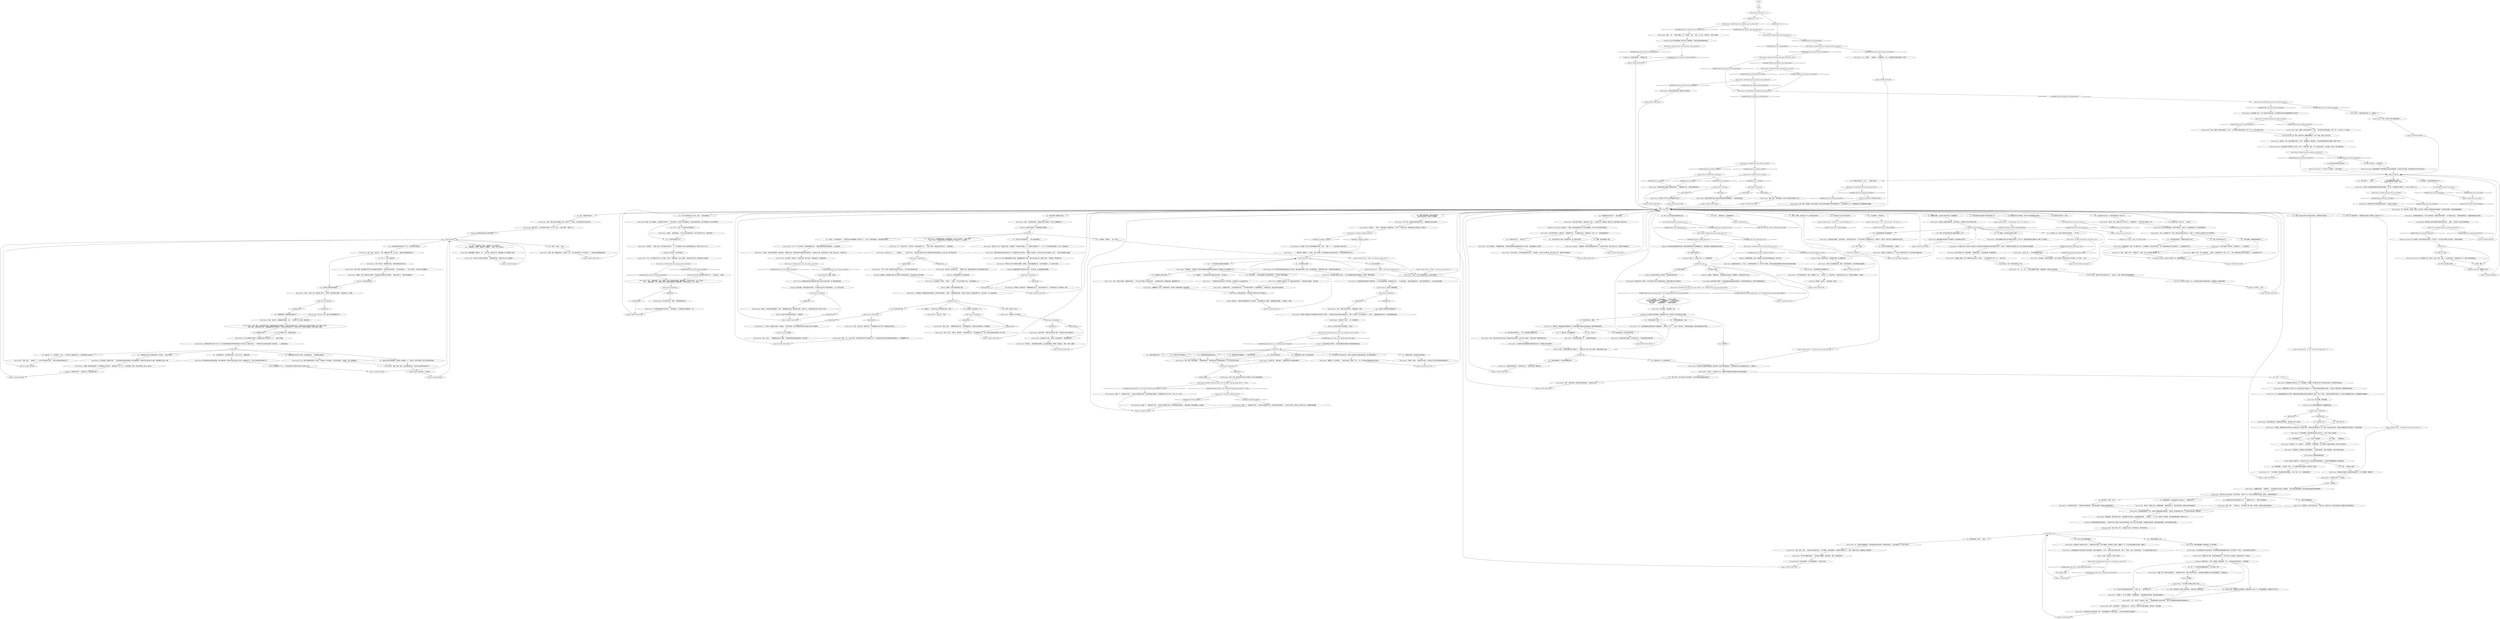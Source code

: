# PLAZA / RENE
# René is in the shade, the forlorn option who's losing at the game.
# ==================================================
digraph G {
	  0 [label="START"];
	  1 [label="input"];
	  2 [label="Inland Empire: 黑云？听起来熟悉地让人不安……"];
	  3 [label="René Arnoux: “曾经是，”他叹息着说道。“不过公社社员也很喜欢它们。称它们是*革命*之花，大革命的铃声……”"];
	  4 [label="René Arnoux: “你知道吗……”他陷入沉默，脸上的笑容也消失不见。“不。它们给我带来了苦难，虚假的希望和失望。*革命分子*玷污了它们。”"];
	  5 [label="Conceptualization: 就像一台机器。"];
	  6 [label="Electrochemistry: 我对这个解释很满意。"];
	  7 [label="You: “我经历过更糟糕的事。”"];
	  8 [label="Endurance: 责任，奖章，荣誉，命令——我喜欢这个家伙。他不是同性恋。我不喜欢同性恋。"];
	  9 [label="You: “他们用可卡因来获得*清晰的愿景*？”"];
	  10 [label="René Arnoux: “没有人。岗亭从上周一开始就没人看守了。”突然间，他显得苍老又疲惫。“没有其他守卫。只有我。”"];
	  11 [label="René Arnoux: IsKimHere()"];
	  12 [label="IsKimHere()", shape=diamond];
	  13 [label="!(IsKimHere())", shape=diamond];
	  14 [label="You: “集装箱堆场有一周都是毫无防备的吗？”"];
	  15 [label="Jump to: [makeitorbreakit]"];
	  16 [label="Jump to: [makeitorbreakit]"];
	  17 [label="Jump to: [RENE MAIN HUB]"];
	  18 [label="Gaston Martin: “你的意思是享乐派弗里塞尔吗？”"];
	  19 [label="René Arnoux: Variable[\"plaza.rene_jeanne_marie_mentioned\"]"];
	  20 [label="Variable[\"plaza.rene_jeanne_marie_mentioned\"]", shape=diamond];
	  21 [label="!(Variable[\"plaza.rene_jeanne_marie_mentioned\"])", shape=diamond];
	  22 [label="René Arnoux: “看见没？你的咀嚼声和抱怨让我难以集中精神。”男人把一个金属球扔向沙地里的一个小木球，差了那么一米。"];
	  23 [label="René Arnoux: Variable[\"plaza.rene_physint_said_throw\"]"];
	  24 [label="Variable[\"plaza.rene_physint_said_throw\"]", shape=diamond];
	  25 [label="!(Variable[\"plaza.rene_physint_said_throw\"])", shape=diamond];
	  26 [label="René Arnoux: “当然，警官。我是雷内，雷内·阿诺克斯，我这位*身体特别健全*的同伴是加斯顿·马丁。我们能帮你什么吗？”穿着制服的男人昂首挺胸地站在你面前。"];
	  27 [label="Jump to: [RENE MAIN HUB]"];
	  28 [label="René Arnoux: “我从纪尧姆国王的南方伊卡里亚行动归来时，正好22岁。结果发现我的甜心就躺在这个卑鄙小人的怀抱里……”"];
	  29 [label="Gaston Martin: “你就像一团黑云，吸干了周围所有生灵的欢乐，而且你……”他飞快地瞥了你一眼。“你……*伤害*了她。”"];
	  30 [label="René Arnoux: Variable[\"plaza.rene_altgreet_boule_unfinished\"]"];
	  31 [label="Variable[\"plaza.rene_altgreet_boule_unfinished\"]", shape=diamond];
	  32 [label="!(Variable[\"plaza.rene_altgreet_boule_unfinished\"])", shape=diamond];
	  33 [label="You: “我非常抱歉。这是我能找到最好的了。”"];
	  34 [label="René Arnoux: “*尝试*和成就一样有价值。在这种情况下——几乎就是没有。”"];
	  35 [label="René Arnoux: “*安静！*”他大声呵斥加斯顿，然后转向你：“既然你这么说，我就*象征性地*接受你友好的姿态吧。”经过精心的计算，他两口咬掉半个三明治，然后点点头。“瑞瓦肖万岁。”"];
	  36 [label="Jump to: [RENE MAIN HUB]"];
	  37 [label="Volition: 没有任何人，或者任何东西能改变这个男人的想法——他还是像从前一样死板，还穿着那套古董制服——这是他的一个象征。"];
	  38 [label="Composure: 橙色的太阳里有一颗小蓝星。下面写着*英勇*的字样。"];
	  39 [label="You: “等一下，这是一个*保皇派*的军事传统吗？”"];
	  40 [label="Jump to: [RENE MAIN HUB]"];
	  41 [label="Jump to: [RENE MAIN HUB]"];
	  42 [label="René Arnoux: “我即不赞成这种*滥用*权利的行为，也不赞成你的劳力*再分配*。”他板着一张脸说道。“这不是*我*为之战斗的瑞瓦肖。给你……”他把三明治递给了加斯顿。"];
	  43 [label="Gaston Martin: “挺有意思的，警官。”他发出一阵尖锐的笑声。“我觉得特别好笑。”"];
	  44 [label="Electrochemistry: 想象一下——最纯净的可卡因……肯定会让你感觉像个国王。倒不是说你能负担得起……不过你可以多磕一点思必得。那样也可以的。它能帮你保持清醒。"];
	  45 [label="Composure: 他的声音里……是有一丝骄傲吗？隐藏地很深，不过——甚至连他自己都不知道——它就在那里。"];
	  46 [label="Gaston Martin: “已经忘记了，警官。”"];
	  47 [label="Jump to: [René Arnoux: \"\"Yes...\" The man nods. \"The terrain...\"]"];
	  48 [label="Jump to: [RENE MAIN HUB]"];
	  49 [label="Untitled hub"];
	  50 [label="You: “因为勇敢？”"];
	  51 [label="PREHUB RENKU"];
	  52 [label="Gaston Martin: “雷内，你跟这个世界完全格格不入。拜托……我们试着去享受这场游戏，好吗？”另一个人还在吃他的三明治。"];
	  53 [label="Interfacing: 这个游戏的目标会不会是把金属球扔出去，让它落在小木球旁边？"];
	  54 [label="Empathy: 他觉得必须找些为自己辩护的理由。"];
	  55 [label="You: “明白了，谢谢。”（总结。）"];
	  56 [label="René Arnoux: “瑞瓦肖第91期集市，在市郊举办的。”他的目光转向大海。“为了纪念*狮子王*纪尧姆的命名日，这里举办了一场游行。骑兵们在这个荣耀的地方列队行军。”"];
	  57 [label="René Arnoux: 他点点头。"];
	  58 [label="Jump to: [RENE MAIN HUB]"];
	  59 [label="You: “听着，伙计们，在这种悲惨的时刻，我们都是兄弟。让我们一同分享吧。”（拿出三明治。）\n“听着，伙计们，在这种悲惨的时刻，我们都是兄弟。让我们四个人一同分享吧。”"];
	  60 [label="You: “让我们——真正的瑞瓦肖人——象征性地分享这顿餐食吧。瑞瓦肖万岁！”（把半个三明治递给雷内，然后吃掉你自己那半。）"];
	  61 [label="You: 等等，什么队伍？"];
	  62 [label="You: 是什么让这个老兵能如此骄傲地站立着？"];
	  63 [label="You: Variable[\"plaza.rene_medals_perc_wc\"]"];
	  64 [label="Variable[\"plaza.rene_medals_perc_wc\"]", shape=diamond];
	  65 [label="!(Variable[\"plaza.rene_medals_perc_wc\"])", shape=diamond];
	  66 [label="René Arnoux: “菲利普三世甚至是在可卡因的帮助下降生到这个世界的——宫廷医生在他母亲分娩的时候给她打了一剂药。众所周知，在可卡因的帮助下——当然了，只能是最纯净的可卡因——他才能连通至高领域……”"];
	  67 [label="Electrochemistry: 想象一下——最纯净的可卡因……肯定会让你感觉像个国王。倒不是说你能负担得起……那思必得呢？思必得很便宜。而且很好。"];
	  68 [label="René Arnoux: IsKimHere()"];
	  69 [label="IsKimHere()", shape=diamond];
	  70 [label="!(IsKimHere())", shape=diamond];
	  71 [label="You: 查看太阳勋章。"];
	  72 [label="Reaction Speed: 她？肯定是相片你的那个女人——珍妮·玛丽——又是她。"];
	  73 [label="Half Light: 他很害怕，如果他那位*固执己见*的同伴可以畅所欲言的话，不知道会发生什么样的事情。"];
	  74 [label="René Arnoux: IsKimHere()"];
	  75 [label="IsKimHere()", shape=diamond];
	  76 [label="!(IsKimHere())", shape=diamond];
	  77 [label="René Arnoux: “好吧。活下去，不断学习，继续前进。”老兵赞同地点点头。“这件事就到此为止。现在，我这位老兵能为你做些什么呢，警官？”"];
	  78 [label="Kim Kitsuragi: “我也不觉得。”警督已经厌倦了整个情况。“我想任何人都不会觉得好笑。”"];
	  79 [label="Jump to: [Untitled hub (03)]"];
	  80 [label="Jump to: [RENE MAIN HUB]"];
	  81 [label="René Arnoux: “*神明啊*，”他一边小声嘟囔，一边慢慢摇摇头。“你和加斯顿肯定是亲戚。他的血液也是黄色的。”"];
	  82 [label="Rhetoric: 哇哦，*男性之爱*？有这个词的吗？"];
	  83 [label="You: “等一下，你为什么要休假？”"];
	  84 [label="You: “那天晚上是谁在值你的班呢？”"];
	  85 [label="You: “雷内应该*出租*他的服务，投资利润，稍微雇几个人，扩展业务，然后不断复制。拿死工资是没有出路的。”"];
	  86 [label="Hand/Eye Coordination: 他先检查了一下武器，然后举起枪瞄准大海，动作迅速而精准。这个男人非常*熟悉*这种枪械。"];
	  87 [label="You: “抱歉，我不能透露这个信息。”"];
	  88 [label="Jump to: [RENE MAIN HUB]"];
	  89 [label="René Arnoux: “在那里，我已经尽我所能了。生活费是我自己*挣来*的。”他看向岗亭，叹了口气。“不过你说得对，警官，没有中间地带。要么生，要么死。”"];
	  90 [label="You: “所以不管你在不在，其实都无所谓咯？”"];
	  91 [label="Kim Kitsuragi: “铃兰还没有开花，不是吗，”警督快速地发问到。"];
	  92 [label="René Arnoux: Variable[\"plaza.gaston_talked_to_gaston\"]"];
	  93 [label="Variable[\"plaza.gaston_talked_to_gaston\"]", shape=diamond];
	  94 [label="!(Variable[\"plaza.gaston_talked_to_gaston\"])", shape=diamond];
	  95 [label="You: “好吧，谢谢。”"];
	  96 [label="René Arnoux: “那是我一生中最快乐的一天。”这是一种实事求是的口吻，完全没有留下质疑的余地。"];
	  97 [label="René Arnoux: Variable[\"plaza.rene_left_without_throwing\"]"];
	  98 [label="Variable[\"plaza.rene_left_without_throwing\"]", shape=diamond];
	  99 [label="!(Variable[\"plaza.rene_left_without_throwing\"])", shape=diamond];
	  100 [label="René Arnoux: Variable[\"auto.is_snowing\"]"];
	  101 [label="Variable[\"auto.is_snowing\"]", shape=diamond];
	  102 [label="!(Variable[\"auto.is_snowing\"])", shape=diamond];
	  103 [label="Gaston Martin: “现在，没必要再生气了，雷内。我肯定这位警官已经尽力了。再说了，又不是说马丁内斯有专门的*大球*零售店。”"];
	  104 [label="You: “你比任何人都应该得到它。”（把三明治递给雷内。）"];
	  105 [label="Untitled hub"];
	  106 [label="René Arnoux: “情况就是这样，对吧？”男人慢慢点点头，大口喘着粗气，接过你手中的球。“好吧。我猜你是想纠正自己的流氓行为……就当我原谅你了吧。”"];
	  107 [label="Gaston Martin: 男人疑惑地看着自己的同伴，接着眼睛突然亮了起来，他把三明治装进口袋，咯咯笑了起来。“非常感谢，阿诺克斯上尉！”"];
	  108 [label="You: “吡嚯浣酮能帮我连接至高领域……”"];
	  109 [label="Jump to: [Untitled hub (02)]"];
	  110 [label="You: “所以发生了什么？”"];
	  111 [label="Jump to: [René Arnoux: \"\"It was on the first months of the...\"]"];
	  112 [label="René Arnoux: Variable[\"plaza.rene_rhet_is_manloving_a_real_word\"]"];
	  113 [label="Variable[\"plaza.rene_rhet_is_manloving_a_real_word\"]", shape=diamond];
	  114 [label="!(Variable[\"plaza.rene_rhet_is_manloving_a_real_word\"])", shape=diamond];
	  115 [label="Gaston Martin: “你看，警官，”他的同伴插了进来。“集装箱堆场其实并不需要守卫。在雷内之前也没有过守卫。克莱尔先生专门为他造了那座岗亭。基本上就是个*装饰*。”\n“你看，警官，”他的同伴插了进来。“集装箱堆场其实并不需要守卫。在雷内之前也没有过守卫。克莱尔先生专门为他造了那座岗亭。基本上就是个*装饰*。”"];
	  116 [label="René Arnoux: “够了，”他激烈地插了一嘴。“加斯顿，我可以*详细的*跟你重温一遍那些事情，不过现在还有外人。所以，警官们……？”\n“够了，”他激烈地插了一嘴。“加斯顿，我可以*详细的*跟你重温一遍那些事情，不过现在还有外人。所以，警官们……？”"];
	  117 [label="You: “雷内……我得回到过去。你能帮帮我吗？”"];
	  118 [label="Jump to: [IsKimHere()]"];
	  119 [label="You: “挺让人印象深刻的。就是有了雷内这种人，瑞瓦肖才能一度变得强大。”"];
	  120 [label="René Arnoux: “这里没什么需要你*理解*的，”他厉声说道。“你调查的又不是*她*的死亡案件。”"];
	  121 [label="J-M HUB Reners Kaupers"];
	  122 [label="You: “你们俩的那张相片是在哪里照的？”"];
	  123 [label="René Arnoux: “我……呃……我……”他低头看着脚下的靴子，嘴唇蠕动着，但是听不见任何话语。"];
	  124 [label="René Arnoux: IsEvening()"];
	  125 [label="IsEvening()", shape=diamond];
	  126 [label="!(IsEvening())", shape=diamond];
	  127 [label="Gaston Martin: “是的，雷内，没错……”快乐的男人温顺地点点头。“男人更强壮，姑娘们更漂亮，大家都是*法西斯分子*——神啦，如果可以的话，请把那些日子带回来吧！”"];
	  128 [label="Gaston Martin: “别再提这件事了。过去的事就已经过去了。”现在他的声音里多了一丝疲惫的味道——这种豪言壮语，他之前已经听过很多遍。"];
	  129 [label="You: “这种责任偶尔也需要鼓励一下。我有时候也需要……”"];
	  130 [label="Gaston Martin: “拜托，警官！别再怂恿他了！”他快速转向雷内。“别再给我们讲可卡因的童话故事了。RCM对这些完全没兴趣。”"];
	  131 [label="René Arnoux: “希望它会让你这个死肥猪心跳骤停，加斯顿。”他的话语缓慢而从容。“这并不意味着什么。什么也没有*改变*。”"];
	  132 [label="René Arnoux: “所有*这一切*……”——他指向你——“……都太不专业了。让我觉得公民武装不过是一群组织混乱的地痞流氓和小丑。再说一遍：我*不喜欢*这样。”"];
	  133 [label="You: “拜托，我只是开个玩笑。”"];
	  134 [label="Jump to: [RENE MAIN HUB]"];
	  135 [label="You: “粉碎的膝盖……有点意思。事实上，这个话题能不能之后再继续，我先问你几个问题？”"];
	  136 [label="Endurance: 他的心脏有问题。"];
	  137 [label="You: “你说*找到*是什么意思？这是我的步枪，我一直带在身边的。”"];
	  138 [label="René Arnoux: “也许城市的偏远地区已经开花了。”老兵耸耸肩。“不过我觉得至少还要再等一个月。”"];
	  139 [label="René Arnoux: “*你*不配叫他的名字，懦夫！尽管他是个小丑……”他补充了一句，然后转向你。“但他也是*我们*的小丑。只有我们才能嘲笑——和哀悼。”"];
	  140 [label="René Arnoux: “那是瑞瓦肖大革命的头几个月。动乱像野火一般蔓延。掠夺者已经占领了科戎的大部分地区，变得*特别*野心勃勃。”"];
	  141 [label="René Arnoux: “当我醒来的时候，一切都结束了，”他没有理会自己的同伴，继续说道。“只剩下我和无颚德里桑特，就在我身边血淋淋的泥地里咕噜直响。”"];
	  142 [label="Physical Instrument: 不，你可以的！球在那里——你加入游戏了！"];
	  143 [label="René Arnoux: “我是个老年人，反正每天晚上也睡不了几个小时，而且……我手头很紧，”他轻叹一声。"];
	  144 [label="René Arnoux: “是的，是的。就像我说过的，”他又提了一遍，“*反正*我也睡不着，所以不妨留心一下。这样能让我保持敏锐的直觉。”"];
	  145 [label="You: “好吧，我们还是说回不那么敏感的话题吧，好吗？”"];
	  146 [label="René Arnoux: IsEvening()"];
	  147 [label="IsEvening()", shape=diamond];
	  148 [label="!(IsEvening())", shape=diamond];
	  149 [label="Jump to: [RENE MAIN HUB]"];
	  150 [label="Perception (Hearing): 他自己小声嘀咕了几句。就像是某种诅咒。"];
	  151 [label="René Arnoux: Variable[\"plaza.rene_endurance_heart_problems\"]"];
	  152 [label="Variable[\"plaza.rene_endurance_heart_problems\"]", shape=diamond];
	  153 [label="!(Variable[\"plaza.rene_endurance_heart_problems\"])", shape=diamond];
	  154 [label="Composure: 根据你的观察，这是一位拒绝放下过去和他的旧制服的老兵。这并不罕见。"];
	  155 [label="You: 他有多少枚奖章？"];
	  156 [label="You: “在我看来，一个领导者应该优先照顾自己的*臣民*，而不是自己。”"];
	  157 [label="You: “我不确定自己是怎么想的。”"];
	  158 [label="René Arnoux: “一个国家的强大程度*取决于*它的领导者。这也就是为什么会如此疯狂的去……”"];
	  159 [label="You: “感谢你的澄清。现在我还有些其他问题。”"];
	  160 [label="René Arnoux: “不——我们是最后阻止那些婴孩杀手和强暴犯的人，我告诉你，孩子……”他对上了你的目光。“如果没有皇家骑兵，瑞瓦肖可能根本站不住脚。”"];
	  161 [label="Rhetoric: 他完全不觉得你表现的很出色——他很失望。"];
	  162 [label="Kim Kitsuragi: “现在，先生们……”警督随意地对男人们说道。“如果我的搭档没有其他问题的话，我们该走了。”"];
	  163 [label="Gaston Martin: “警官，”另一个人插了进来。“我们就不要在这件讨厌的事情上分心了。我知道你希望从老雷内或者我这里得到些什么。不如就聊聊那个吧。”"];
	  164 [label="Kim Kitsuragi: “紫色天鹅绒长袍，”警督若有所思地说道。“那可算不上是什么*伪装*。”"];
	  165 [label="Volition: 抓住这个故事不放——在这类*复述*之后，老兵会变得多愁善感起来——这样说不定就能捕捉到什么有用的信息。"];
	  166 [label="Drama: 他在撒谎。"];
	  167 [label="René Arnoux: “这不是慈善。对我来说不是……”老兵的脸因为痛苦而变得扭曲。他似乎很想争辩，但却找不到合适的话语。最后，他的眼睛亮了起来，说道："];
	  168 [label="René Arnoux: “你看，警官……”他停顿了一下，似乎并不知道该怎么回复。“现在可以结束岗亭的话题了吗？”"];
	  169 [label="Composure: 他有些地方变了。不知道怎么的，他变得更加平静了。"];
	  170 [label="Gaston Martin: “这位*谦逊的老爷*没告诉你的是：在骑兵团发现他和德里桑特的时候，他已经爬行了7公里以上。那已经是两天之后的事了。”"];
	  171 [label="René Arnoux: “因为我在战斗最激烈的时候履行了我的职责，因为敢于直面我的死亡，而加斯顿这种人就只会藏在灌木丛里，大小便失禁……”"];
	  172 [label="Physical Instrument: 这些充满男子气概的男人在玩*球*。这是一个*球类*游戏。抓起一个球，然后玩它就对了。别问问题。先出手，永远不要问问题。"];
	  173 [label="René Arnoux: “忘记那些时光就意味着那些错误是毫无意义的。所有那些人都白白牺牲了。”"];
	  174 [label="René Arnoux: 他面容僵硬，表情冷淡。“她……谁也不是。这跟你没关系，我拒绝跟RCM讨论我的私人问题。”"];
	  175 [label="Gaston Martin: “那位女士叫珍妮-玛丽·博利厄。”加斯顿柔声说道。“她肯定不是什么无关紧要的人。”"];
	  176 [label="Jump to: [J-M HUB Reners Kaupers]"];
	  177 [label="Jump to: [PREHUB RENKU]"];
	  178 [label="René Arnoux: Variable[\"plaza.reneandgaston_greeting_done\"]"];
	  179 [label="Variable[\"plaza.reneandgaston_greeting_done\"]", shape=diamond];
	  180 [label="!(Variable[\"plaza.reneandgaston_greeting_done\"])", shape=diamond];
	  181 [label="You: 抓起球，让他们好好看看该怎么玩！"];
	  182 [label="You: Variable[\"plaza.rene_be_the_ball\"]"];
	  183 [label="Variable[\"plaza.rene_be_the_ball\"]", shape=diamond];
	  184 [label="!(Variable[\"plaza.rene_be_the_ball\"])", shape=diamond];
	  185 [label="Gaston Martin: “看见没，雷内，我告诉过你，他是个好人。”他咯咯地笑了。“你应该对别人更有信心一些。”"];
	  186 [label="Gaston Martin: 看着你和雷内因为他精湛的厨艺强化了彼此之间的兄弟情，老人看起来很是沮丧。"];
	  187 [label="Physical Instrument: 什么队伍重要吗？挑一支队伍，任意一支队伍，蓝队——你让他们失望了！赶紧给我认真一点，把那个该死的球扔出去！"];
	  188 [label="René Arnoux: Variable[\"tc.filippian_cocaine\"]"];
	  189 [label="Variable[\"tc.filippian_cocaine\"]", shape=diamond];
	  190 [label="!(Variable[\"tc.filippian_cocaine\"])", shape=diamond];
	  191 [label="Composure: 他似乎有些焦虑，正试图控制自己的情绪。"];
	  192 [label="Untitled hub"];
	  193 [label="Kim Kitsuragi: “不。不是的。他说得完全没错。”他摇摇头。“我不喜欢这样，我可以很确信地说你们分局绝对*没有人*会赞同的。”"];
	  194 [label="René Arnoux: IsKimHere()"];
	  195 [label="IsKimHere()", shape=diamond];
	  196 [label="!(IsKimHere())", shape=diamond];
	  197 [label="René Arnoux: IsKimHere()"];
	  198 [label="IsKimHere()", shape=diamond];
	  199 [label="!(IsKimHere())", shape=diamond];
	  200 [label="Jump to: [RENE MAIN HUB]"];
	  201 [label="You: “雷内只有一个人。我们需要一个计划——让所有老年人重回就业市场，让大家保持积极上进的状态。”"];
	  202 [label="René Arnoux: 老兵的脸因为痛苦而变得扭曲。他似乎很想争辩，但却找不到合适的话语。最后，他的嘴唇动了动：“现在可以结束岗亭的话题了吗？”"];
	  203 [label="René Arnoux: “这支已经不能用了。栓簧不见了，机械装置卡死了。不过还是那么漂亮，”他递回步枪，补充了一句。“你是在哪里找到的？”"];
	  204 [label="Empathy: 这个话题让老兵有些抵触。在他服役的日子里，肯定有过不少这样有争议的小插曲。"];
	  205 [label="Gaston Martin: “也许，也许吧，不过要记住，警官……”他指着雷内胸口的太阳形奖章。“他们可不会随意把这玩意颁给任何服役过的人。”"];
	  206 [label="Gaston Martin: “哦不，你必须挨枪子。”他急切地点点头。“反反复复。而且你的手也要沾满鲜血。真的非常、*非常*血腥。”"];
	  207 [label="You: 最好先观察一下他们。\n在你做任何事之前，先观察一下他们。"];
	  208 [label="René Arnoux: “小心，加斯顿……”他指着你。“白痴警探来了。怎么，还想把更多东西扔进海里吗，警官？”"];
	  209 [label="Jump to: [RENE MAIN HUB]"];
	  210 [label="Jump to: [RENE MAIN HUB]"];
	  211 [label="René Arnoux: “就是为了这个吗？”他接过三明治。“加斯顿是一个爱哭鼻子的卑鄙小人——我这辈子再清楚不过了——不过一个RCM警官居然会欺负一个老人？抢他的饭吃？！”"];
	  212 [label="You: 我来，教练！"];
	  213 [label="You: “一个真正的国王该如何统治他的国家？”"];
	  214 [label="René Arnoux: “如果更多人意识到这一点，瑞瓦肖就会变得不同。”他轻轻地揉了揉胸口。“我们还能……”"];
	  215 [label="You: “我也去过至高领域……”"];
	  216 [label="You: “似乎是帝王的不负责任的行为。吸毒人员甚至都不应该操纵重型机械，更不用提统治国家了。”"];
	  217 [label="You: “听起来你很谦虚，雷内。”"];
	  218 [label="You: 你为什么对我这么刻薄？"];
	  219 [label="Kim Kitsuragi: “欺负老人，你还真是干得漂亮极了，警官，”警督皱着眉头说道。看起来很不耐烦，也很不开心。“他将来肯定会为RCM*美言*几句的。”"];
	  220 [label="Kim Kitsuragi: “你知道吗，他说的没错。”警督朝着雷内点点头。“我们应该保护大家——而不是欺负他们。现在结束这一切吧。”"];
	  221 [label="Kim Kitsuragi: “我们不是，这位警官只是……”警督陷入沉默，想找些话替你抢夺三明治的滑稽行为辩护。"];
	  222 [label="René Arnoux: “这也是菲利普国王吸食可卡因的原因——为了获得清晰的愿景，来帮助他们的工作……可卡因统治期——瑞瓦肖最辉煌的岁月。”他似乎变得更加高大了，内心充满过去的骄傲。"];
	  223 [label="René Arnoux: “我很好，该死！管好你自己的事吧！”突然的爆发让他抓紧了自己的胸口。“这根本不算什么，只要少喝点咖啡就行。”"];
	  224 [label="Rhetoric: 他只是在为国王的习惯找借口，不是吗？"];
	  225 [label="René Arnoux: “因为勇敢，”他突然插了一嘴。"];
	  226 [label="René Arnoux: “弗里塞尔国王认为他可以在一场决定性的战斗中结束这一切。”老骑兵的手指拂过胸前的大奖章。“于是派出了他的堂兄弟，德里桑特来结束动乱。”"];
	  227 [label="You: “真是个花花公子！”"];
	  228 [label="René Arnoux: “别净说些你完全不知道的事，懦夫！”他的后脚跟砰的一声踩在地面上。“*责任*这种东西你永远也理解不了。”"];
	  229 [label="Jump to: [PREHUB RENKU]"];
	  230 [label="René Arnoux: “是的，装卸工会付钱让我晚上守夜。”他低下头。“请注意，这不代表我向任何*政治*效忠。”"];
	  231 [label="René Arnoux: 他看了加斯顿一眼，满脸的憎恶。“我把她夺回来了，但是当我处理一些问题的时候……”"];
	  232 [label="René Arnoux: “不，”老兵尖声大叫。“我不明白，你这到底是想干什么……*幸运*三明治，但是我已经不喜欢它了。”他抱起双臂。"];
	  233 [label="Untitled hub (03)"];
	  234 [label="René Arnoux: “你说吧，我在听。”他听起来不太高兴，因为他对可卡因王权奇迹的赞美诗被打断了。"];
	  235 [label="René Arnoux: “据我所见，RCM的警官……”他开始打量你，然后停了下来。“不过，我不想卷入跟毒品政策有关的辩论。”"];
	  236 [label="Composure: 前面是一个戴皇冠的头，背后是两把交叉的步枪。奖章镶嵌在一块蓝色条纹的三角布上。"];
	  237 [label="Esprit de Corps: 没有灵魂。"];
	  238 [label="You: “我通过喝酒前往天堂……”"];
	  239 [label="René Arnoux: “我觉得你没那么胆量。”他冷漠地点点头。“而且我总是能分辨出来的。”"];
	  240 [label="René Arnoux: “好吧，”他厉声说道，显然因为被打断有些恼火。“那你有什么事？”"];
	  241 [label="You: “雷内，我们说过你是怎么拿到这些奖章的，我想把整个故事听完。”"];
	  242 [label="You: “雷内，关于奖章的故事——德里桑特的马踩碎了你的膝盖，然后发生了什么？”"];
	  243 [label="Encyclopedia: 没有。"];
	  244 [label="You: “在凶杀案当晚你肯定看见了*什么*。你的岗亭正对着后院。”"];
	  245 [label="René Arnoux: “是的。”他点点头，犹豫着要不要继续。“这个……其实算不上什么问题。我的意思是……”"];
	  246 [label="You: “这种依赖只会让男人变得更加软弱。非生即死——没有中间地带。”"];
	  247 [label="You: “在那边的地下室。”（指向书店。）"];
	  248 [label="You: “确实挺聪明的。”"];
	  249 [label="René Arnoux: “然后他的马，被噪音和火药的味道逼疯了，一脚踩在我的腿上，踩碎了我的膝盖。”他拍了拍右边的大腿。"];
	  250 [label="You: “我不打扰你了……”[离开。]"];
	  251 [label="René Arnoux: “雪的纯净总是让我想到人类纯洁的灵魂……”他看着漫天飞雪。“如果他充满信念的话。”"];
	  252 [label="Gaston Martin: “那些日子和记忆都已经过去了。”他点点头，带着一种类似怜悯的神情看着雷内。"];
	  253 [label="René Arnoux: “我们还在等待被你沉入海底的*大球*替代品。”"];
	  254 [label="René Arnoux: Variable[\"whirling.kim_mysterious_case\"]"];
	  255 [label="Variable[\"whirling.kim_mysterious_case\"]", shape=diamond];
	  256 [label="!(Variable[\"whirling.kim_mysterious_case\"])", shape=diamond];
	  257 [label="You: “可卡因是怎么回事？”"];
	  258 [label="René Arnoux: “你甚至都不能为自己负责——又怎么能理解统治者肩负的重担呢？”他问到，明显有些恼怒。"];
	  259 [label="Jump to: [René Arnoux: \"\"Right.\" The old man stands tall an...\"]"];
	  260 [label="Kim Kitsuragi: “是的，没错。我们来这里可不是为了调查好几个世纪以前的贩毒案件。”"];
	  261 [label="René Arnoux: “呸！”他的目光凝望着海湾。“那时候有很多这样的故事。还有很多这样的人。真正的瑞瓦肖人，有*骨气*的男人。”"];
	  262 [label="You: “*铃兰*对你来说有什么意义吗，雷内？”（把花拿给他看。）"];
	  263 [label="Rhetoric: 很明显，这些话对他来说意义重大。"];
	  264 [label="You: “那只是*你的*意见。”"];
	  265 [label="René Arnoux: “我很怀疑，”他干巴巴地评论到。“不管怎么说，我抓住了他，然后开始往前爬。直到第59骑兵团发现我们。”"];
	  266 [label="Gaston Martin: “你看，警官，雷内是那种宁死也不承认需要医疗援助或者——但愿不会发生这种事——主动寻求帮助的人。一个男人中的男人。他只会自己*克服困难*。”"];
	  267 [label="Jump to: [makeitorbreakit]"];
	  268 [label="René Arnoux: Variable[\"plaza.rene_failed_medals_wc_once\"]"];
	  269 [label="Variable[\"plaza.rene_failed_medals_wc_once\"]", shape=diamond];
	  270 [label="!(Variable[\"plaza.rene_failed_medals_wc_once\"])", shape=diamond];
	  271 [label="You: “你能跟我说说这支枪吗？”（拿出古董枪。）"];
	  272 [label="René Arnoux: 他点点头。“我能理解。可惜我不知道还能告诉你什么。这种BM是古董。现在已经没人用了。弹药是不可能找到的。”"];
	  273 [label="Empathy: 会不会是……内疚？"];
	  274 [label="You: “你有没有对*公社社员*使用过炮火？”"];
	  275 [label="Jump to: [René Arnoux: \"\"Sadly, no. It was the foreigners w...\"]"];
	  276 [label="You: “我也打算这么说，勇敢。”"];
	  277 [label="Composure: 你感觉到他是故意在轻描淡写——他的所作所为已经超出了他自己的职责范围。超出了任何人的职责范围。它就藏在他的脊梁里，藏在他挺起的胸膛。这份自我价值感并未褪色。"];
	  278 [label="Gaston Martin: “他救了一个*该死*的小王公，傻里傻气地穿着他的天鹅绒和金丝长袍在前线漫步。”"];
	  279 [label="René Arnoux: “所以我抓住*那呆子*，”他带着严厉的表情说道，“然后开始向前爬，直到第59骑兵团来接我们。”"];
	  280 [label="René Arnoux: “他是指挥官，我正好在执行任务。只是做我自己份内的事。没必要给我颁发奖章……”他摇摇头。“13个月后，我获得了‘落日勋章’。因为卓越的服役贡献。根本不值一提。”"];
	  281 [label="You: “你们好像在一个弹坑里玩。”"];
	  282 [label="You: “相片上的你看起来很开心。在微笑。”"];
	  283 [label="René Arnoux: DayCount() == 3"];
	  284 [label="DayCount() == 3", shape=diamond];
	  285 [label="!(DayCount() == 3)", shape=diamond];
	  286 [label="Gaston Martin: “什么？不！”他气喘吁吁，看起来快要哭出来了。“愤怒的老雷内甚至连味觉都没有——这完全就是……”"];
	  287 [label="René Arnoux: Variable[\"plaza.rene_medals_perc_wc\"]"];
	  288 [label="Variable[\"plaza.rene_medals_perc_wc\"]", shape=diamond];
	  289 [label="!(Variable[\"plaza.rene_medals_perc_wc\"])", shape=diamond];
	  290 [label="You: “我在环岛附近看见一座骑马的纪念碑。”\n“我在环岛附近看见了菲利普三世的雕像。”"];
	  291 [label="Gaston Martin: “是这样的……”他笑了，仿佛在重温一段愉悦的回忆。“听命于一个烫吸可卡因，还掏空国库让自己睡在金子上的国王？”"];
	  292 [label="René Arnoux: “孩子，你活的可没我长。随着年龄的增长，一个男人就会了解到什么是真正的权利——否则他就会变成一只懦弱的老鼠，就像加斯顿一样。”"];
	  293 [label="Jump to: [RENE MAIN HUB]"];
	  294 [label="You: “这种事永远不会发生在警官的下巴上。”（指着自己的下巴。）“我的下巴牢固的很。”"];
	  295 [label="You: “等一下，你对雷内的英雄事迹有那么*一点点*骄傲，对吗？”"];
	  296 [label="You: “雷内，我想问，你到底*做了*什么才拿到这些奖章的？”"];
	  297 [label="René Arnoux: “这是一件私事，”他带着尊严说道。“跟你的调查没有任何关系。”"];
	  298 [label="You: “废物回收绝对没有*任何*问题。这也是我的副业。”（骄傲地拿出回收袋。）"];
	  299 [label="Jump to: [makeitorbreakit]"];
	  300 [label="René Arnoux: “这是*贝莱-马格雷*，”他接过步枪，说道。“4.46毫米口径，后膛装填，瑞瓦肖产的。很好的武器，精准又可靠。”"];
	  301 [label="You: “不是因为强暴女性吗，或者……”"];
	  302 [label="René Arnoux: “我很肯定。但是我知道这身制服的名声：你也想知道暗示我是不是通过强暴女人或者杀害婴孩得来的。”"];
	  303 [label="René Arnoux: “我抓起自己的配枪，朝那头野兽的脑袋开了一枪。然后眼前一切都变黑了。”"];
	  304 [label="Gaston Martin: “*阿诺克斯上尉——马之灾祸*。”"];
	  305 [label="Untitled hub (07)"];
	  306 [label="You: 好吧，我可以的——玩球时间到！"];
	  307 [label="You: “享受你们的时光吧，伙计们。”（不要加入游戏。）"];
	  308 [label="René Arnoux: “我希望你直接晕过去，你这个该死的懦夫。就是因为有你这种男人，这个国家才会沉沦。”他昂首挺胸地站着，一脸嫌恶的看着自己的同伴。"];
	  309 [label="Jump to: [René Arnoux: \"\"Unfortunately, I don't.\" He shrugs...\"]"];
	  310 [label="Jump to: [makeitorbreakit]"];
	  311 [label="Jump to: [RENE MAIN HUB]"];
	  312 [label="Jump to: [RENE MAIN HUB]"];
	  313 [label="Untitled hub"];
	  314 [label="You: “强大的领导——不害怕去做那些*必须*要做的事情——这正是这个国家所需要的。”"];
	  315 [label="Inland Empire: ‘至高领域？’当然了——这一切都说得通……"];
	  316 [label="René Arnoux: 他瞥了一眼，皱紧眉头。”我更喜欢它的老名字——伊苏林迪百合。年轻的士官开始服役时，女孩们会送来这些花。把它们戴在帽子上会为你带来好运。”"];
	  317 [label="You: “它们给你带来好运了吗？”"];
	  318 [label="Empathy: 你能感觉到那个愉快的男人退却了。这让他心痛。比他准备承受的还要多。"];
	  319 [label="René Arnoux: “唔……”老人看着你，因为被打断明显有些恼怒。“当然。是的，可以，有问题你就问吧。”"];
	  320 [label="Rhetoric: 马的祸害。"];
	  321 [label="Jump to: [René Arnoux: \"\"For doing my duty in the heat of b...\"]"];
	  322 [label="Savoir Faire: 你可以想象。极度*愚蠢*。"];
	  323 [label="René Arnoux: “有人守在里面的*可能性*，就足够阻止那些不怀好意的个人了……”他努力争辩着。"];
	  324 [label="Kim Kitsuragi: “自从上周一以来，就没人看守集装箱堆场了吗？"];
	  325 [label="Untitled hub"];
	  326 [label="Volition: 他想要争辩，否认——不过他觉得听命于克莱尔先生的自己没有这个权利。"];
	  327 [label="Inland Empire: 他不会变成一个企业家的。"];
	  328 [label="You: “肯定是一场血战吧。”"];
	  329 [label="René Arnoux: “好吧。”老男人昂首挺胸地站着，好奇地打量着你。"];
	  330 [label="René Arnoux: “你吃那么大声干嘛，我都不能集中注意力了！”"];
	  331 [label="You: “我没什么感觉。就算有那么多英雄事迹，看看他现在什么地方？不，玩游戏就是要赢。先照顾好*你*自己吧。”"];
	  332 [label="René Arnoux: 老兵什么也没说，不过，当他的目光快速掠过加斯顿的脸时，还是流露出一副奇怪的神情。"];
	  333 [label="Jump to: [RENE MAIN HUB]"];
	  334 [label="René Arnoux: “好吧。”他接过*大球*。“你试图纠正一个错误。总比*什么都没有*要稍微好一些。”"];
	  335 [label="You: “没错。而且我*真的*试过了。”"];
	  336 [label="You: “不会再有其他选择了。我建议你还是收下它吧。”"];
	  337 [label="Gaston Martin: “不不不，警官！雷内根本不知道自己在说什么。”那个快乐的同伴插了进来。"];
	  338 [label="René Arnoux: “是的，”他不耐烦地说道。“我就站在这里。我看见了。你为什么要跟我说这个？”"];
	  339 [label="René Arnoux: Variable[\"plaza.gaston_perc_cheating\"]"];
	  340 [label="Variable[\"plaza.gaston_perc_cheating\"]", shape=diamond];
	  341 [label="!(Variable[\"plaza.gaston_perc_cheating\"])", shape=diamond];
	  342 [label="Electrochemistry: 古柯碱？可卡因？听起来很像我们的国王。而且——想象一下！——国王会吸什么样的可卡因……"];
	  343 [label="You: “我不知道*任何东西*的……名声。甚至连那场战争都不知道。”"];
	  344 [label="You: “感谢你的故事，雷内！”（总结。）"];
	  345 [label="René Arnoux: “没错。”老兵点点头，攥紧了拳头。“而且我跟你*分享*它是为了你能更好地改变自己……”"];
	  346 [label="Rhetoric: 哇啊……听起来你要让他打开话匣子了——如果你让这个男人开始人生感怀，他绝对会唠叨个没完。"];
	  347 [label="René Arnoux: “我*不会*再跟你讲这些了，”他咬紧牙关嘟囔着，然后转向你。“警官，还有别的事吗？”"];
	  348 [label="You: “现在似乎不是表达意见的好时机。”（靠近一些。）“我不想冒这个险。”"];
	  349 [label="Gaston Martin: “哦，我并不是想暗示那有什么*问题*，”愉快的男人飞快地说道。“我也会这样做的。大家都会。这是个很棒的副业。”"];
	  350 [label="You: “这枚奖章。”（指着他的胸口。）“你是怎么得到的……”\n“*英勇十字勋章*和落日勋章。”（指着他的胸口。）“你是怎么得到的……”\n“*英勇十字勋章*……”（指着他的胸口。）“你是怎么得到的……”\n“落日勋章……”（指着他的胸口。）“你是怎么得到的……”"];
	  351 [label="You: “不，我真没有，我只是随便问问。”"];
	  352 [label="You: “所以，你有吗？”"];
	  353 [label="Jump to: [J-M HUB Reners Kaupers]"];
	  354 [label="Jump to: [RENE MAIN HUB]"];
	  355 [label="René Arnoux: Variable[\"TASK.get_petanquista_new_boule\"]"];
	  356 [label="Variable[\"TASK.get_petanquista_new_boule\"]", shape=diamond];
	  357 [label="!(Variable[\"TASK.get_petanquista_new_boule\"])", shape=diamond];
	  358 [label="René Arnoux: Variable[\"plaza.rene_refused_boule\"]"];
	  359 [label="Variable[\"plaza.rene_refused_boule\"]", shape=diamond];
	  360 [label="!(Variable[\"plaza.rene_refused_boule\"])", shape=diamond];
	  361 [label="René Arnoux: Variable[\"TASK.get_petanquista_new_boule_done\"]"];
	  362 [label="Variable[\"TASK.get_petanquista_new_boule_done\"]", shape=diamond];
	  363 [label="!(Variable[\"TASK.get_petanquista_new_boule_done\"])", shape=diamond];
	  364 [label="Physical Instrument: 眼睛看球，弱鸡！"];
	  365 [label="Jump to: [Untitled hub (03)]"];
	  366 [label="René Arnoux: Variable[\"TASK.get_speed\"]  and  Variable[\"TASK.get_speed_done\"] == false"];
	  367 [label="Variable[\"TASK.get_speed\"]  and  Variable[\"TASK.get_speed_done\"] == false", shape=diamond];
	  368 [label="!(Variable[\"TASK.get_speed\"]  and  Variable[\"TASK.get_speed_done\"] == false)", shape=diamond];
	  369 [label="René Arnoux: “最好的，是吗？”他一边端详着球，一边说道。“这甚至都不是个*大球*，不过……好吧。我猜你是想纠正自己的流氓行为……就当我原谅你了吧。”"];
	  370 [label="René Arnoux: IsKimHere()"];
	  371 [label="IsKimHere()", shape=diamond];
	  372 [label="!(IsKimHere())", shape=diamond];
	  373 [label="René Arnoux: “难以置信……你的脊椎里全是酒精，怎么还能走得直呢，加斯顿？”他摇摇头。“警官，你有什么需要？”"];
	  374 [label="Jump to: [RENE MAIN HUB]"];
	  375 [label="René Arnoux: SubstanceUsedOnce(\"speed\")"];
	  376 [label="SubstanceUsedOnce(\"speed\")", shape=diamond];
	  377 [label="!(SubstanceUsedOnce(\"speed\"))", shape=diamond];
	  378 [label="René Arnoux: IsKimHere()"];
	  379 [label="IsKimHere()", shape=diamond];
	  380 [label="!(IsKimHere())", shape=diamond];
	  381 [label="Composure: 然而，你看见的只是一个拒绝脱下制服、换上便服的老兵。"];
	  382 [label="René Arnoux: “我们俩奇迹般的活了下来。无颚怪人说服弗里塞尔给我颁发了一枚奖章，因为我没有留下他一个人死在自己的血泊里，满身污秽。”"];
	  383 [label="Physical Instrument: 就是这种精神！都不用浪费口舌去询问游戏的事。反正他们也不会知道。他们的黄金年代*早就*已经过去了。"];
	  384 [label="René Arnoux: Variable[\"plaza.rene_physint_said_throw\"]"];
	  385 [label="Variable[\"plaza.rene_physint_said_throw\"]", shape=diamond];
	  386 [label="!(Variable[\"plaza.rene_physint_said_throw\"])", shape=diamond];
	  387 [label="René Arnoux: Variable[\"plaza.rene_physint_said_throw\"]"];
	  388 [label="Variable[\"plaza.rene_physint_said_throw\"]", shape=diamond];
	  389 [label="!(Variable[\"plaza.rene_physint_said_throw\"])", shape=diamond];
	  390 [label="Jump to: [René Arnoux: \"\"Right.\" The old man stands tall an...\"]"];
	  391 [label="René Arnoux: “绝对没有。”他的声音很粗哑。“她79岁的时候，因为肺炎死在了自己的床上。这个非常……正常。”"];
	  392 [label="René Arnoux: 他的脸就像大理石面具一样波澜不惊。他没有做出任何评论。"];
	  393 [label="Gaston Martin: “雷内，你是这个世界上最愤怒的男人。”"];
	  394 [label="Jump to: [plaza.rene_be_the_ball]"];
	  395 [label="René Arnoux: Variable[\"plaza.rene_trivia_large_medal\"]  and  Variable[\"plaza.rene_trivia_small_medal\"]"];
	  396 [label="Variable[\"plaza.rene_trivia_large_medal\"]  and  Variable[\"plaza.rene_trivia_small_medal\"]", shape=diamond];
	  397 [label="!(Variable[\"plaza.rene_trivia_large_medal\"]  and  Variable[\"plaza.rene_trivia_small_medal\"])", shape=diamond];
	  398 [label="Untitled hub (02)"];
	  399 [label="René Arnoux: “……一个超级大国，威震四方，万人敬仰。这是一种证明：在真正懂得统治之道的国王带领下，这个国家*能够*变成什么样。”"];
	  400 [label="You: “我们说点别的吧。”"];
	  401 [label="René Arnoux: “孩子，我们不该忘记自己的过去。那时的我们犯了很多错，不过这也是一种教训。”他的声音有一种辅导老师的气质。"];
	  402 [label="You: “我要走了——在某个时刻，我们全都会忘记的。”[离开。]"];
	  403 [label="René Arnoux: “我觉得你也承受不住。”他冷漠地点点头。“现在的孩子啊。我都习惯了。”"];
	  404 [label="René Arnoux: “荣誉对我来说就是一切，”他冷酷而决绝的说道。"];
	  405 [label="Reaction Speed: 他是真的很鄙视那个叫德里桑特的家伙。"];
	  406 [label="Encyclopedia: 这是*英勇十字勋章*，宗主国武装部队最高级别的战争奖章，用于嘉奖弗里塞尔国王一世麾下表现最英勇的战士。"];
	  407 [label="René Arnoux: “那呆子身上有不少皮肉伤，还流了很多血，尽管没了下巴，他似乎还在犹豫要不要去死。那家伙，比看起来要坚强多了。”"];
	  408 [label="You: 我不应该先问问是怎么玩的吗？"];
	  409 [label="René Arnoux: “我喜欢在黑暗中玩耍。能够让你的夜间直觉变得更敏锐……又有种侦查的感觉。”"];
	  410 [label="René Arnoux: “警官……呃……”他揉了揉胸口，吐了一口唾沫。“该死……振作一点，雷内。”他转向你。“你有什么需要？”"];
	  411 [label="Jump to: [RENE MAIN HUB]"];
	  412 [label="René Arnoux: 老兵沉默地盯着铅球，然后冷冷地说道：“这是什么？你在嘲笑我们吗？这不是玩地掷球的。”"];
	  413 [label="You: 雷内给你讲述了他的故事，现在用*你的*英雄事迹打动他吧。"];
	  414 [label="You: Variable[\"plaza.rene_hero_Story_rc\"]"];
	  415 [label="Variable[\"plaza.rene_hero_Story_rc\"]", shape=diamond];
	  416 [label="!(Variable[\"plaza.rene_hero_Story_rc\"])", shape=diamond];
	  417 [label="Untitled hub"];
	  418 [label="You: “听着，雷内，也许之后我可以听你讲故事，不过现在我还有更重要的事要讨论。”"];
	  419 [label="René Arnoux: “他没有。”他的脸上掠过一丝尊敬的幽影。“我把他抗在背上，然后开始往前爬。直到第59骑兵团发现我们。”"];
	  420 [label="Gaston Martin: “抱歉，警官，但是你完全看错我了。”他咯咯地笑了起来。“我是个爱好和平的男人，这种血腥的‘英雄事迹’只会打动雷内那种男人。我肯定没有。”"];
	  421 [label="Gaston Martin: “*你*觉得这个故事怎么样呢，警官？”"];
	  422 [label="René Arnoux: IsKimHere()"];
	  423 [label="IsKimHere()", shape=diamond];
	  424 [label="!(IsKimHere())", shape=diamond];
	  425 [label="Encyclopedia: *落日勋章*是一种奖章，专门用于表彰大革命中为弗里塞尔国王一世服务的那些久经沙场的老兵。"];
	  426 [label="You: “根据我的理解，这位珍妮-玛丽对你来说一定很重要吧？”"];
	  427 [label="Jump to: [RENE MAIN HUB]"];
	  428 [label="René Arnoux: “你能不能停止抱怨一秒，让我瞄准一下。”"];
	  429 [label="René Arnoux: Variable[\"plaza.rene_altgreet_bully_cop_thrower\"]"];
	  430 [label="Variable[\"plaza.rene_altgreet_bully_cop_thrower\"]", shape=diamond];
	  431 [label="!(Variable[\"plaza.rene_altgreet_bully_cop_thrower\"])", shape=diamond];
	  432 [label="You: “我给你们找了个新*大球*。”（拿出球。）"];
	  433 [label="You: “没有理由，不要紧的。”（留下三明治。）"];
	  434 [label="Composure: 两枚。大一点的是十字形，小一点的很像太阳。"];
	  435 [label="René Arnoux: “啊，是的，骑着战马的菲利普国王三世——提醒着瑞瓦肖昔日的模样……”"];
	  436 [label="Drama: 不，他真心相信自己说的话——他完全能接受通过吸食可卡因来超越自我的说法。"];
	  437 [label="Gaston Martin: “最糟糕的是，警官，”他害怕地说道，“整天跟一条愤怒的毒蛇一起玩地掷球。”"];
	  438 [label="Gaston Martin: “这还真不是。”他转向雷内。“请别给我们讲可卡因的童话故事了。”"];
	  439 [label="René Arnoux: IsKimHere()"];
	  440 [label="IsKimHere()", shape=diamond];
	  441 [label="!(IsKimHere())", shape=diamond];
	  442 [label="René Arnoux: “你代表的是一个组织，一种标志，一个概念。”老人的语气柔和了许多。“你必须理解这一点。”"];
	  443 [label="You: “听起来有故事啊，不过现在我想聊点别的。”"];
	  444 [label="Jump to: [René Arnoux: \"\"I grabbed my sidearm and shot the...\"]"];
	  445 [label="René Arnoux: “仅凭皇家血统并不能让他成为军队的指挥官。他是个愚蠢的孩子，只对马、发型和*男性之爱*感兴趣。”他吐了一口唾沫。“而且，因为他的无能，*782*位皇家骑兵就这么死去了。”"];
	  446 [label="You: “艾弗拉特做到了。大家伙照顾小家伙，大家一起工作——我喜欢这样！”"];
	  447 [label="René Arnoux: “是啊，是啊，是啊，”老兵愤怒地回复到。“现在可以结束岗亭的话题了吗？”"];
	  448 [label="René Arnoux: “还有什么别的能帮你的吗，警官？”他不耐烦地问到。“我们的游戏还没结束呢。”"];
	  449 [label="René Arnoux: “至于这支步枪——我不知道还能告诉你什么。”他耸耸肩。“这支BM446是古董。现在已经没人用了。弹药是不可能找到的。”"];
	  450 [label="You: “基本就是个装饰？”"];
	  451 [label="René Arnoux: 他捕捉到你的目光，点了点头。“这是侍奉弗里塞尔一世，*狮子王*纪尧姆，还有他之前那位英勇的国王菲利普五世的皇家骑兵制服。”"];
	  452 [label="You: “不是杀害婴孩吗，或者……”"];
	  453 [label="René Arnoux: “哎，年轻的德里桑特精力过于旺盛，穿着紫色天鹅绒束腰外衣和凤头鹦鹉羽毛上战场。”他吐了口唾沫。“就连他的步枪都是*镀金*的。五公里以外都能看到它的反光。你能想象到有多愚蠢吗？”"];
	  454 [label="René Arnoux: “反抗军很聪明。他们等我们靠的很近之后才开火。可以说，那是一场大屠杀。”"];
	  456 [label="Physical Instrument: 嘘！无视他们！他们不知道自己在做什么。他们*老了*！你让你自己和整个队伍失望了。积极行动起来吧！"];
	  457 [label="You: “雷内，我发现你的岗亭了。”"];
	  458 [label="René Arnoux: “警戒，警官！”他向你致意。“我这个老骑兵能为你做些什么呢？”"];
	  459 [label="makeitorbreakit"];
	  460 [label="You: “我说过我不会这么做，不过我还是帮你找了个新*大球*。”"];
	  461 [label="Empathy: 他天生谨慎，没有表达更多反对意见，不过他会永远记住这个欺负他的警官——这一点你可以肯定。"];
	  462 [label="Jump to: [René Arnoux: \"\"Right.\" The old man stands tall an...\"]"];
	  463 [label="Suggestion: 从他的态度判断——可能是第二种。"];
	  464 [label="Jump to: [Untitled hub]"];
	  465 [label="Suggestion: 你勾起了一些不好的回忆。"];
	  466 [label="Jump to: [PREHUB RENKU]"];
	  467 [label="Visual Calculus: 对于他来说，进食只是一个机械的过程。他并不享受，只是装装样子，然后继续前进。"];
	  468 [label="René Arnoux: Variable[\"plaza.rene_conze_renes_a_machine\"]"];
	  469 [label="Variable[\"plaza.rene_conze_renes_a_machine\"]", shape=diamond];
	  470 [label="!(Variable[\"plaza.rene_conze_renes_a_machine\"])", shape=diamond];
	  471 [label="René Arnoux: IsKimHere()"];
	  472 [label="IsKimHere()", shape=diamond];
	  473 [label="!(IsKimHere())", shape=diamond];
	  474 [label="Endurance: 你就该直接吃了那个该死的玩意。"];
	  475 [label="Kim Kitsuragi: “是的，好吧……”警督看起来有些不安。“这件事就到这里，以后我们会试着多考虑一下这些事情。”"];
	  476 [label="René Arnoux: “我觉得这一点也不好笑。”"];
	  477 [label="Jump to: [RENE MAIN HUB]"];
	  478 [label="Pain Threshold: 就连想起来都会痛苦。"];
	  479 [label="You: “你为什么那么鄙视德里桑特？”"];
	  480 [label="René Arnoux: 老骑兵像尊雕像一样默默站着，脸上毫无表情。"];
	  481 [label="Kim Kitsuragi: “当然，”警督干巴巴地评论到。“清晰的愿景。*警觉*。”"];
	  482 [label="René Arnoux: “因为他是个*该死的*花花公子！”他激烈地大声呼喊。“完全不懂指挥，甚至都没上过战场。他拥有的一切，只不过因为他是国王的*亲戚*。就这样。”"];
	  483 [label="René Arnoux: “是的，没错。”他点点头。“可惜，那晚我没有上班。自从上周一，我就开始为期两周的休假了。”"];
	  484 [label="You: “感谢你的宝贵时间！”[离开。]"];
	  485 [label="You: “混蛋……”（慢慢摇摇头。）"];
	  486 [label="RENE MAIN HUB"];
	  487 [label="You: “救了一个小王公？”"];
	  488 [label="René Arnoux: “我在努力，但你一直在分散我的注意力。你老了，我能看出来。我们都老了。现在别把你的屁股当成小姑娘的一样抓个不停了。”"];
	  489 [label="René Arnoux: Variable[\"auto.is_snowing\"]"];
	  490 [label="Variable[\"auto.is_snowing\"]", shape=diamond];
	  491 [label="!(Variable[\"auto.is_snowing\"])", shape=diamond];
	  492 [label="Jump to: [RENE MAIN HUB]"];
	  493 [label="René Arnoux: “*果断决绝*。不怕冒犯手下那些意志薄弱和优柔寡断的臣民的感情！这是叛乱分子永远也理解不了的……”"];
	  494 [label="Gaston Martin: “哦，老菲利普可是紫色粉末毒品的*忠实*粉丝，那也是贵族的挚爱。算是个可卡因鉴赏家吧。”他咯咯地笑了起来。“他的自私自利堪称传奇。”"];
	  495 [label="René Arnoux: 老骑兵没有回答，不过他的整个身体传达出牢不可破的决心。"];
	  496 [label="You: 查看十字勋章。"];
	  497 [label="Gaston Martin: “不过，并不是革命派*玷污*了这个概念，不是吗？”他看着老兵，目光几近温柔。“她也把花送给了我，而你的妒忌心无法接受。”"];
	  498 [label="René Arnoux: IsKimHere()"];
	  499 [label="IsKimHere()", shape=diamond];
	  500 [label="!(IsKimHere())", shape=diamond];
	  501 [label="Jump to: [RENE MAIN HUB]"];
	  502 [label="You: “你说得对，我应该考虑一下的。”"];
	  503 [label="Jump to: [Untitled hub (03)]"];
	  504 [label="You: “我用*思必得*来超越自己……”"];
	  505 [label="You: “要我就会放弃。无法想象没有下巴该怎么活。”（摸摸你的下巴。）"];
	  506 [label="Conceptualization: 你应该试着想一个自己的英雄故事——打动这个老兵。"];
	  507 [label="Gaston Martin: “艾弗拉特为雷内*创造*了这个工作，因为他知道皇家骑兵的荣誉抚恤金和PTSD是无法让人维持生活的。‘一个授勋的骑士去捡破烂有损整个社区的形象。’——这是他的原话。”"];
	  508 [label="René Arnoux: “没什么好惊讶的。”他看着建筑说道。“那里可能有很多种战时遗留的武器。那个时候，大家都会藏些*什么东西*。”"];
	  509 [label="You: “那你是*做了*什么才拿到奖章的？”"];
	  510 [label="René Arnoux: “我左肩中了一枪，然后倒下了。只是皮肉伤，不过我刚转身，小王公就摔在了我旁边的泥地里。他的下巴已经没有了。”"];
	  511 [label="You: “好吧……那你是怎么做的？”"];
	  512 [label="You: “那不是呆子，那是一个战士！”"];
	  513 [label="Gaston Martin: “即使到了那个时候，他还是背着血肉横飞、半死不活的小王公往前爬，而且途中还杀了三个反抗军。”"];
	  514 [label="Encyclopedia: 尝试把某个东西尽可能地扔到预先指定的地点……测量……这肯定是一种古老的地掷球游戏。"];
	  515 [label="René Arnoux: “你没有羞耻心的吗，”男人对着自己的同伴说道。“每次把卷尺拿出来的时候都要抱怨自己的后背？”"];
	  516 [label="Physical Instrument: 你可真是个胆小鬼！"];
	  517 [label="Electrochemistry: 看。快看！在他的手里，要塞到他嘴里去了！那个三明治，美的让人难以忘怀！"];
	  518 [label="You: “从任何意义上讲，她死亡的情况是不是有有些……*不寻常*？”"];
	  519 [label="Encyclopedia: ‘伊卡里亚行动’是一场历时七年的战役，那时封建主纪尧姆的部队在瑞瓦肖旗帜的引领下，强行统一了佩蒂特大陆东南部的人民，这些人统称为伊卡里亚部落。"];
	  520 [label="Jump to: [RENE MAIN HUB]"];
	  521 [label="Gaston Martin: “啊，*我的天啦*！我的背，疼的让人难以忍受。我甚至分不清到底是背还是屁股了。感觉*两边*都疼！”他尝试测量投掷距离。"];
	  522 [label="René Arnoux: Variable[\"plaza.rene_altgreet_day_two_heart_hint\"]"];
	  523 [label="Variable[\"plaza.rene_altgreet_day_two_heart_hint\"]", shape=diamond];
	  524 [label="!(Variable[\"plaza.rene_altgreet_day_two_heart_hint\"])", shape=diamond];
	  525 [label="René Arnoux: Variable[\"plaza.rene_formed_a_militia\"]"];
	  526 [label="Variable[\"plaza.rene_formed_a_militia\"]", shape=diamond];
	  527 [label="!(Variable[\"plaza.rene_formed_a_militia\"])", shape=diamond];
	  528 [label="Kim Kitsuragi: “别又来一遍……”你听见警督低声咕哝着。"];
	  529 [label="You: “我……在那里看见一张相片。里面有你。那个女孩是谁？”\n“我……在那里看见一张相片。里面有你。你看起来……很高兴。那个女孩是谁？”"];
	  530 [label="Composure: 你遗漏了一些东西……你会发现的，别担心。"];
	  531 [label="You: “听起来很有争议。我们先聊点别的吧。”"];
	  532 [label="René Arnoux: “好吧，好吧……”他没有分心。“所以我抓住了那个混蛋，开始爬行。直到第59骑兵团发现我们。”"];
	  533 [label="Jump to: [Untitled hub]"];
	  534 [label="René Arnoux: Variable[\"plaza.rene_rhet_is_he_making_excuses_for_king\"]"];
	  535 [label="Variable[\"plaza.rene_rhet_is_he_making_excuses_for_king\"]", shape=diamond];
	  536 [label="!(Variable[\"plaza.rene_rhet_is_he_making_excuses_for_king\"])", shape=diamond];
	  537 [label="You: “你知道褴褛飞旋后院那个被吊起来的男人吗？”"];
	  538 [label="René Arnoux: “长话短说，德里桑特让我们进军科戎，跟游击队对抗。我说的‘进军’，指的是让我们像玩具士兵一样，排成一列纵队走进敌占区，而他自己骑着那匹高大的红色种马，走在我们前面。”"];
	  539 [label="Gaston Martin: “雷内，你跟这个世界完全格格不入。拜托……我们试着去享受这场游戏，好吗？”另一个人正在吃一个大三明治。"];
	  540 [label="You: “你，加斯顿，还有珍妮-玛丽是怎么回事？”"];
	  541 [label="Endurance: 男人似乎患有轻微或一般水平的心力衰竭问题，不是因为动脉变窄就是高血压。"];
	  542 [label="Jump to: [plaza.rene_hero_Story_rc]"];
	  543 [label="René Arnoux: “*你*做的每一件事都会反映出你的理念，还有你代表的那群人。当我们，”他指着加斯顿说道，“想到RCM的时候，我们就会想到*你*。请让它成为一个令人愉快的想法。”"];
	  544 [label="You: “我设法弄到了加斯顿的三明治。”"];
	  545 [label="Composure: 雷内来回打量着他的同伴和你，胸前的奖章咯咯作响，散发耀眼的光芒。他昂首挺胸，骄傲地展示着昔日的荣光。"];
	  546 [label="Electrochemistry: 想象一下——最纯净的可卡因……肯定会让你感觉像个国王。倒不是说你能负担得起。不过做做梦总可以吧？在另一个时间，另一个地方……"];
	  547 [label="You: “至高领域是怎么回事？听起来很有意思。”"];
	  10860007 [label="JUMP OUT to PLAZA / RENE PETANQUE", shape=diamond];
	  10870055 [label="JUMP OUT to PLAZA / RENE CASE MONEY RAT", shape=diamond];
	  2750058 [label="JUMP OUT to PLAZA / RIVER CRATER", shape=diamond];
	  2750072 [label="JUMP OUT to PLAZA / RIVER CRATER", shape=diamond];
	  8480026 [label="JUMP OUT to PLAZA / RENE TURNING BACK TIME", shape=diamond];
	  10880095 [label="JUMP OUT to PLAZA / RENE WC HERO STORY", shape=diamond];
	  0 -> 1
	  1 -> 283
	  2 -> 123
	  3 -> 317
	  4 -> 465
	  5 -> 186
	  6 -> 378
	  7 -> 265
	  8 -> 313
	  9 -> 66
	  10 -> 11
	  11 -> 12
	  11 -> 13
	  12 -> 324
	  13 -> 14
	  14 -> 245
	  15 -> 459
	  16 -> 459
	  17 -> 486
	  18 -> 139
	  19 -> 20
	  19 -> 21
	  20 -> 72
	  21 -> 116
	  22 -> 339
	  23 -> 24
	  23 -> 25
	  24 -> 456
	  25 -> 229
	  26 -> 486
	  27 -> 486
	  28 -> 519
	  29 -> 2
	  30 -> 32
	  30 -> 31
	  31 -> 178
	  32 -> 253
	  33 -> 369
	  34 -> 334
	  35 -> 467
	  36 -> 486
	  37 -> 503
	  38 -> 425
	  39 -> 3
	  40 -> 486
	  41 -> 486
	  42 -> 107
	  43 -> 373
	  44 -> 365
	  45 -> 331
	  45 -> 119
	  45 -> 348
	  45 -> 295
	  47 -> 2750072
	  48 -> 486
	  49 -> 159
	  49 -> 129
	  49 -> 547
	  49 -> 108
	  49 -> 238
	  49 -> 215
	  49 -> 504
	  49 -> 216
	  50 -> 171
	  51 -> 250
	  51 -> 307
	  51 -> 181
	  51 -> 207
	  52 -> 517
	  53 -> 521
	  54 -> 459
	  55 -> 144
	  56 -> 282
	  56 -> 95
	  57 -> 176
	  58 -> 486
	  59 -> 232
	  60 -> 286
	  61 -> 187
	  62 -> 63
	  63 -> 64
	  63 -> 65
	  64 -> 287
	  65 -> 287
	  66 -> 315
	  67 -> 365
	  68 -> 69
	  68 -> 70
	  69 -> 260
	  70 -> 366
	  71 -> 38
	  72 -> 116
	  73 -> 442
	  74 -> 75
	  74 -> 76
	  75 -> 475
	  76 -> 77
	  77 -> 293
	  78 -> 43
	  79 -> 233
	  80 -> 486
	  81 -> 205
	  82 -> 112
	  83 -> 297
	  84 -> 10
	  85 -> 447
	  86 -> 203
	  87 -> 272
	  88 -> 486
	  89 -> 169
	  90 -> 323
	  91 -> 138
	  92 -> 93
	  92 -> 94
	  93 -> 52
	  94 -> 539
	  95 -> 57
	  96 -> 176
	  97 -> 98
	  97 -> 99
	  98 -> 428
	  99 -> 515
	  100 -> 101
	  100 -> 102
	  101 -> 251
	  102 -> 146
	  103 -> 336
	  103 -> 33
	  103 -> 335
	  104 -> 211
	  105 -> 212
	  105 -> 61
	  106 -> 150
	  107 -> 131
	  108 -> 130
	  109 -> 398
	  110 -> 538
	  111 -> 140
	  112 -> 113
	  112 -> 114
	  113 -> 243
	  114 -> 533
	  115 -> 450
	  115 -> 90
	  116 -> 422
	  117 -> 118
	  118 -> 8480026
	  119 -> 205
	  120 -> 121
	  121 -> 145
	  121 -> 122
	  121 -> 540
	  121 -> 518
	  122 -> 56
	  123 -> 252
	  124 -> 125
	  124 -> 126
	  125 -> 409
	  126 -> 458
	  127 -> 347
	  128 -> 495
	  129 -> 130
	  130 -> 68
	  131 -> 318
	  132 -> 471
	  133 -> 476
	  134 -> 486
	  135 -> 319
	  136 -> 84
	  137 -> 272
	  138 -> 40
	  139 -> 530
	  140 -> 226
	  141 -> 407
	  142 -> 51
	  143 -> 54
	  144 -> 27
	  145 -> 392
	  146 -> 147
	  146 -> 148
	  147 -> 409
	  148 -> 330
	  149 -> 486
	  150 -> 492
	  151 -> 152
	  151 -> 153
	  152 -> 463
	  153 -> 333
	  154 -> 451
	  155 -> 434
	  156 -> 158
	  157 -> 292
	  158 -> 128
	  159 -> 234
	  160 -> 346
	  161 -> 41
	  162 -> 312
	  163 -> 312
	  164 -> 538
	  165 -> 135
	  165 -> 511
	  166 -> 421
	  167 -> 89
	  168 -> 16
	  169 -> 15
	  170 -> 513
	  171 -> 278
	  172 -> 387
	  173 -> 346
	  174 -> 175
	  175 -> 310
	  176 -> 121
	  177 -> 51
	  178 -> 179
	  178 -> 180
	  179 -> 525
	  180 -> 97
	  181 -> 182
	  182 -> 184
	  182 -> 183
	  183 -> 394
	  184 -> 394
	  185 -> 412
	  186 -> 461
	  187 -> 218
	  187 -> 212
	  188 -> 189
	  188 -> 190
	  189 -> 399
	  190 -> 342
	  191 -> 192
	  192 -> 104
	  192 -> 433
	  192 -> 59
	  192 -> 60
	  193 -> 237
	  194 -> 195
	  194 -> 196
	  195 -> 78
	  196 -> 43
	  197 -> 198
	  197 -> 199
	  198 -> 164
	  199 -> 227
	  199 -> 110
	  200 -> 486
	  201 -> 168
	  202 -> 326
	  203 -> 137
	  203 -> 87
	  203 -> 247
	  204 -> 50
	  204 -> 452
	  204 -> 276
	  204 -> 301
	  205 -> 206
	  206 -> 228
	  207 -> 22
	  208 -> 209
	  209 -> 486
	  210 -> 486
	  211 -> 42
	  212 -> 364
	  213 -> 493
	  214 -> 128
	  215 -> 130
	  216 -> 235
	  217 -> 480
	  218 -> 364
	  219 -> 161
	  220 -> 501
	  221 -> 474
	  222 -> 6
	  223 -> 136
	  224 -> 534
	  225 -> 204
	  226 -> 453
	  227 -> 538
	  228 -> 464
	  229 -> 51
	  230 -> 143
	  231 -> 29
	  232 -> 132
	  233 -> 400
	  233 -> 257
	  233 -> 213
	  234 -> 79
	  235 -> 79
	  236 -> 406
	  237 -> 162
	  238 -> 130
	  239 -> 477
	  240 -> 134
	  241 -> 111
	  242 -> 444
	  243 -> 533
	  244 -> 483
	  245 -> 115
	  246 -> 167
	  247 -> 508
	  248 -> 510
	  249 -> 478
	  251 -> 354
	  252 -> 332
	  253 -> 427
	  254 -> 256
	  254 -> 255
	  255 -> 528
	  256 -> 391
	  257 -> 494
	  258 -> 222
	  259 -> 329
	  260 -> 366
	  261 -> 127
	  262 -> 316
	  263 -> 543
	  264 -> 439
	  265 -> 382
	  266 -> 223
	  267 -> 459
	  268 -> 269
	  268 -> 270
	  269 -> 381
	  270 -> 154
	  271 -> 300
	  272 -> 88
	  273 -> 520
	  274 -> 275
	  275 -> 2750058
	  276 -> 302
	  277 -> 8
	  278 -> 418
	  278 -> 487
	  279 -> 382
	  280 -> 277
	  281 -> 47
	  282 -> 96
	  283 -> 284
	  283 -> 285
	  284 -> 522
	  285 -> 358
	  286 -> 35
	  287 -> 288
	  287 -> 289
	  288 -> 545
	  289 -> 268
	  290 -> 435
	  291 -> 188
	  292 -> 437
	  293 -> 486
	  294 -> 532
	  295 -> 420
	  296 -> 321
	  297 -> 266
	  298 -> 349
	  299 -> 459
	  300 -> 86
	  301 -> 160
	  302 -> 352
	  302 -> 531
	  302 -> 343
	  302 -> 351
	  303 -> 304
	  304 -> 320
	  305 -> 264
	  305 -> 402
	  305 -> 133
	  305 -> 502
	  306 -> 383
	  307 -> 384
	  308 -> 514
	  309 -> 10870055
	  310 -> 459
	  311 -> 486
	  312 -> 486
	  313 -> 344
	  313 -> 217
	  313 -> 479
	  314 -> 214
	  315 -> 224
	  316 -> 317
	  316 -> 39
	  317 -> 4
	  318 -> 370
	  319 -> 200
	  320 -> 141
	  321 -> 171
	  322 -> 405
	  323 -> 507
	  324 -> 245
	  325 -> 201
	  325 -> 298
	  325 -> 85
	  325 -> 246
	  325 -> 446
	  326 -> 267
	  327 -> 299
	  328 -> 510
	  329 -> 486
	  330 -> 411
	  331 -> 205
	  332 -> 273
	  333 -> 486
	  334 -> 150
	  335 -> 34
	  336 -> 106
	  337 -> 73
	  338 -> 191
	  339 -> 340
	  339 -> 341
	  340 -> 521
	  341 -> 53
	  342 -> 399
	  343 -> 401
	  344 -> 261
	  345 -> 163
	  346 -> 417
	  347 -> 506
	  348 -> 81
	  349 -> 447
	  350 -> 225
	  351 -> 404
	  352 -> 404
	  353 -> 121
	  354 -> 486
	  355 -> 356
	  355 -> 357
	  356 -> 30
	  357 -> 178
	  358 -> 360
	  358 -> 359
	  359 -> 429
	  360 -> 361
	  361 -> 362
	  361 -> 363
	  362 -> 178
	  363 -> 355
	  364 -> 466
	  365 -> 233
	  366 -> 368
	  366 -> 367
	  367 -> 375
	  368 -> 546
	  369 -> 150
	  370 -> 371
	  370 -> 372
	  371 -> 220
	  372 -> 501
	  373 -> 374
	  374 -> 486
	  375 -> 376
	  375 -> 377
	  376 -> 44
	  377 -> 67
	  378 -> 379
	  378 -> 380
	  379 -> 481
	  380 -> 9
	  381 -> 448
	  382 -> 280
	  383 -> 51
	  384 -> 385
	  384 -> 386
	  385 -> 26
	  386 -> 516
	  387 -> 388
	  387 -> 389
	  388 -> 408
	  388 -> 306
	  389 -> 51
	  390 -> 329
	  391 -> 353
	  392 -> 311
	  393 -> 177
	  394 -> 10860007
	  395 -> 396
	  395 -> 397
	  396 -> 350
	  397 -> 109
	  398 -> 496
	  398 -> 71
	  399 -> 233
	  400 -> 259
	  401 -> 173
	  402 -> 46
	  403 -> 80
	  404 -> 346
	  405 -> 197
	  406 -> 395
	  407 -> 512
	  407 -> 505
	  407 -> 294
	  407 -> 7
	  408 -> 142
	  409 -> 58
	  410 -> 541
	  411 -> 486
	  412 -> 103
	  413 -> 414
	  414 -> 416
	  414 -> 415
	  415 -> 542
	  416 -> 542
	  417 -> 443
	  417 -> 509
	  418 -> 240
	  419 -> 382
	  420 -> 166
	  421 -> 331
	  421 -> 348
	  421 -> 119
	  422 -> 424
	  422 -> 423
	  423 -> 91
	  424 -> 40
	  425 -> 395
	  426 -> 120
	  427 -> 486
	  428 -> 393
	  429 -> 430
	  429 -> 431
	  430 -> 361
	  431 -> 208
	  432 -> 412
	  433 -> 462
	  434 -> 398
	  435 -> 291
	  436 -> 49
	  437 -> 495
	  438 -> 68
	  439 -> 440
	  439 -> 441
	  440 -> 193
	  441 -> 345
	  442 -> 263
	  443 -> 403
	  444 -> 303
	  445 -> 82
	  446 -> 202
	  447 -> 327
	  448 -> 17
	  449 -> 48
	  450 -> 323
	  451 -> 18
	  452 -> 160
	  453 -> 322
	  454 -> 328
	  454 -> 248
	  454 -> 485
	  456 -> 105
	  457 -> 230
	  458 -> 210
	  459 -> 529
	  459 -> 244
	  459 -> 55
	  460 -> 185
	  461 -> 498
	  462 -> 329
	  463 -> 333
	  464 -> 313
	  465 -> 497
	  466 -> 51
	  467 -> 468
	  468 -> 469
	  468 -> 470
	  469 -> 5
	  470 -> 186
	  471 -> 472
	  471 -> 473
	  472 -> 221
	  473 -> 337
	  474 -> 442
	  475 -> 77
	  476 -> 194
	  477 -> 486
	  478 -> 165
	  479 -> 482
	  480 -> 170
	  481 -> 66
	  482 -> 445
	  483 -> 83
	  483 -> 84
	  485 -> 510
	  486 -> 544
	  486 -> 290
	  486 -> 484
	  486 -> 262
	  486 -> 281
	  486 -> 296
	  486 -> 457
	  486 -> 426
	  486 -> 460
	  486 -> 271
	  486 -> 432
	  486 -> 241
	  486 -> 274
	  486 -> 242
	  486 -> 117
	  486 -> 537
	  486 -> 413
	  486 -> 62
	  487 -> 140
	  488 -> 172
	  489 -> 490
	  489 -> 491
	  490 -> 251
	  491 -> 124
	  492 -> 486
	  493 -> 314
	  493 -> 156
	  493 -> 157
	  494 -> 258
	  495 -> 37
	  496 -> 236
	  497 -> 19
	  498 -> 499
	  498 -> 500
	  499 -> 219
	  500 -> 41
	  501 -> 486
	  502 -> 74
	  503 -> 233
	  504 -> 130
	  505 -> 419
	  506 -> 149
	  507 -> 325
	  508 -> 449
	  509 -> 171
	  510 -> 249
	  511 -> 303
	  512 -> 279
	  513 -> 45
	  514 -> 23
	  515 -> 92
	  516 -> 26
	  517 -> 488
	  518 -> 254
	  519 -> 231
	  520 -> 486
	  521 -> 308
	  522 -> 523
	  522 -> 524
	  523 -> 358
	  524 -> 410
	  525 -> 526
	  525 -> 527
	  526 -> 100
	  527 -> 489
	  528 -> 391
	  529 -> 174
	  530 -> 36
	  531 -> 239
	  532 -> 382
	  533 -> 313
	  534 -> 536
	  534 -> 535
	  535 -> 436
	  536 -> 49
	  537 -> 309
	  538 -> 454
	  539 -> 517
	  540 -> 28
	  541 -> 151
	  542 -> 10880095
	  543 -> 305
	  544 -> 338
	  545 -> 155
	  546 -> 365
	  547 -> 438
}

